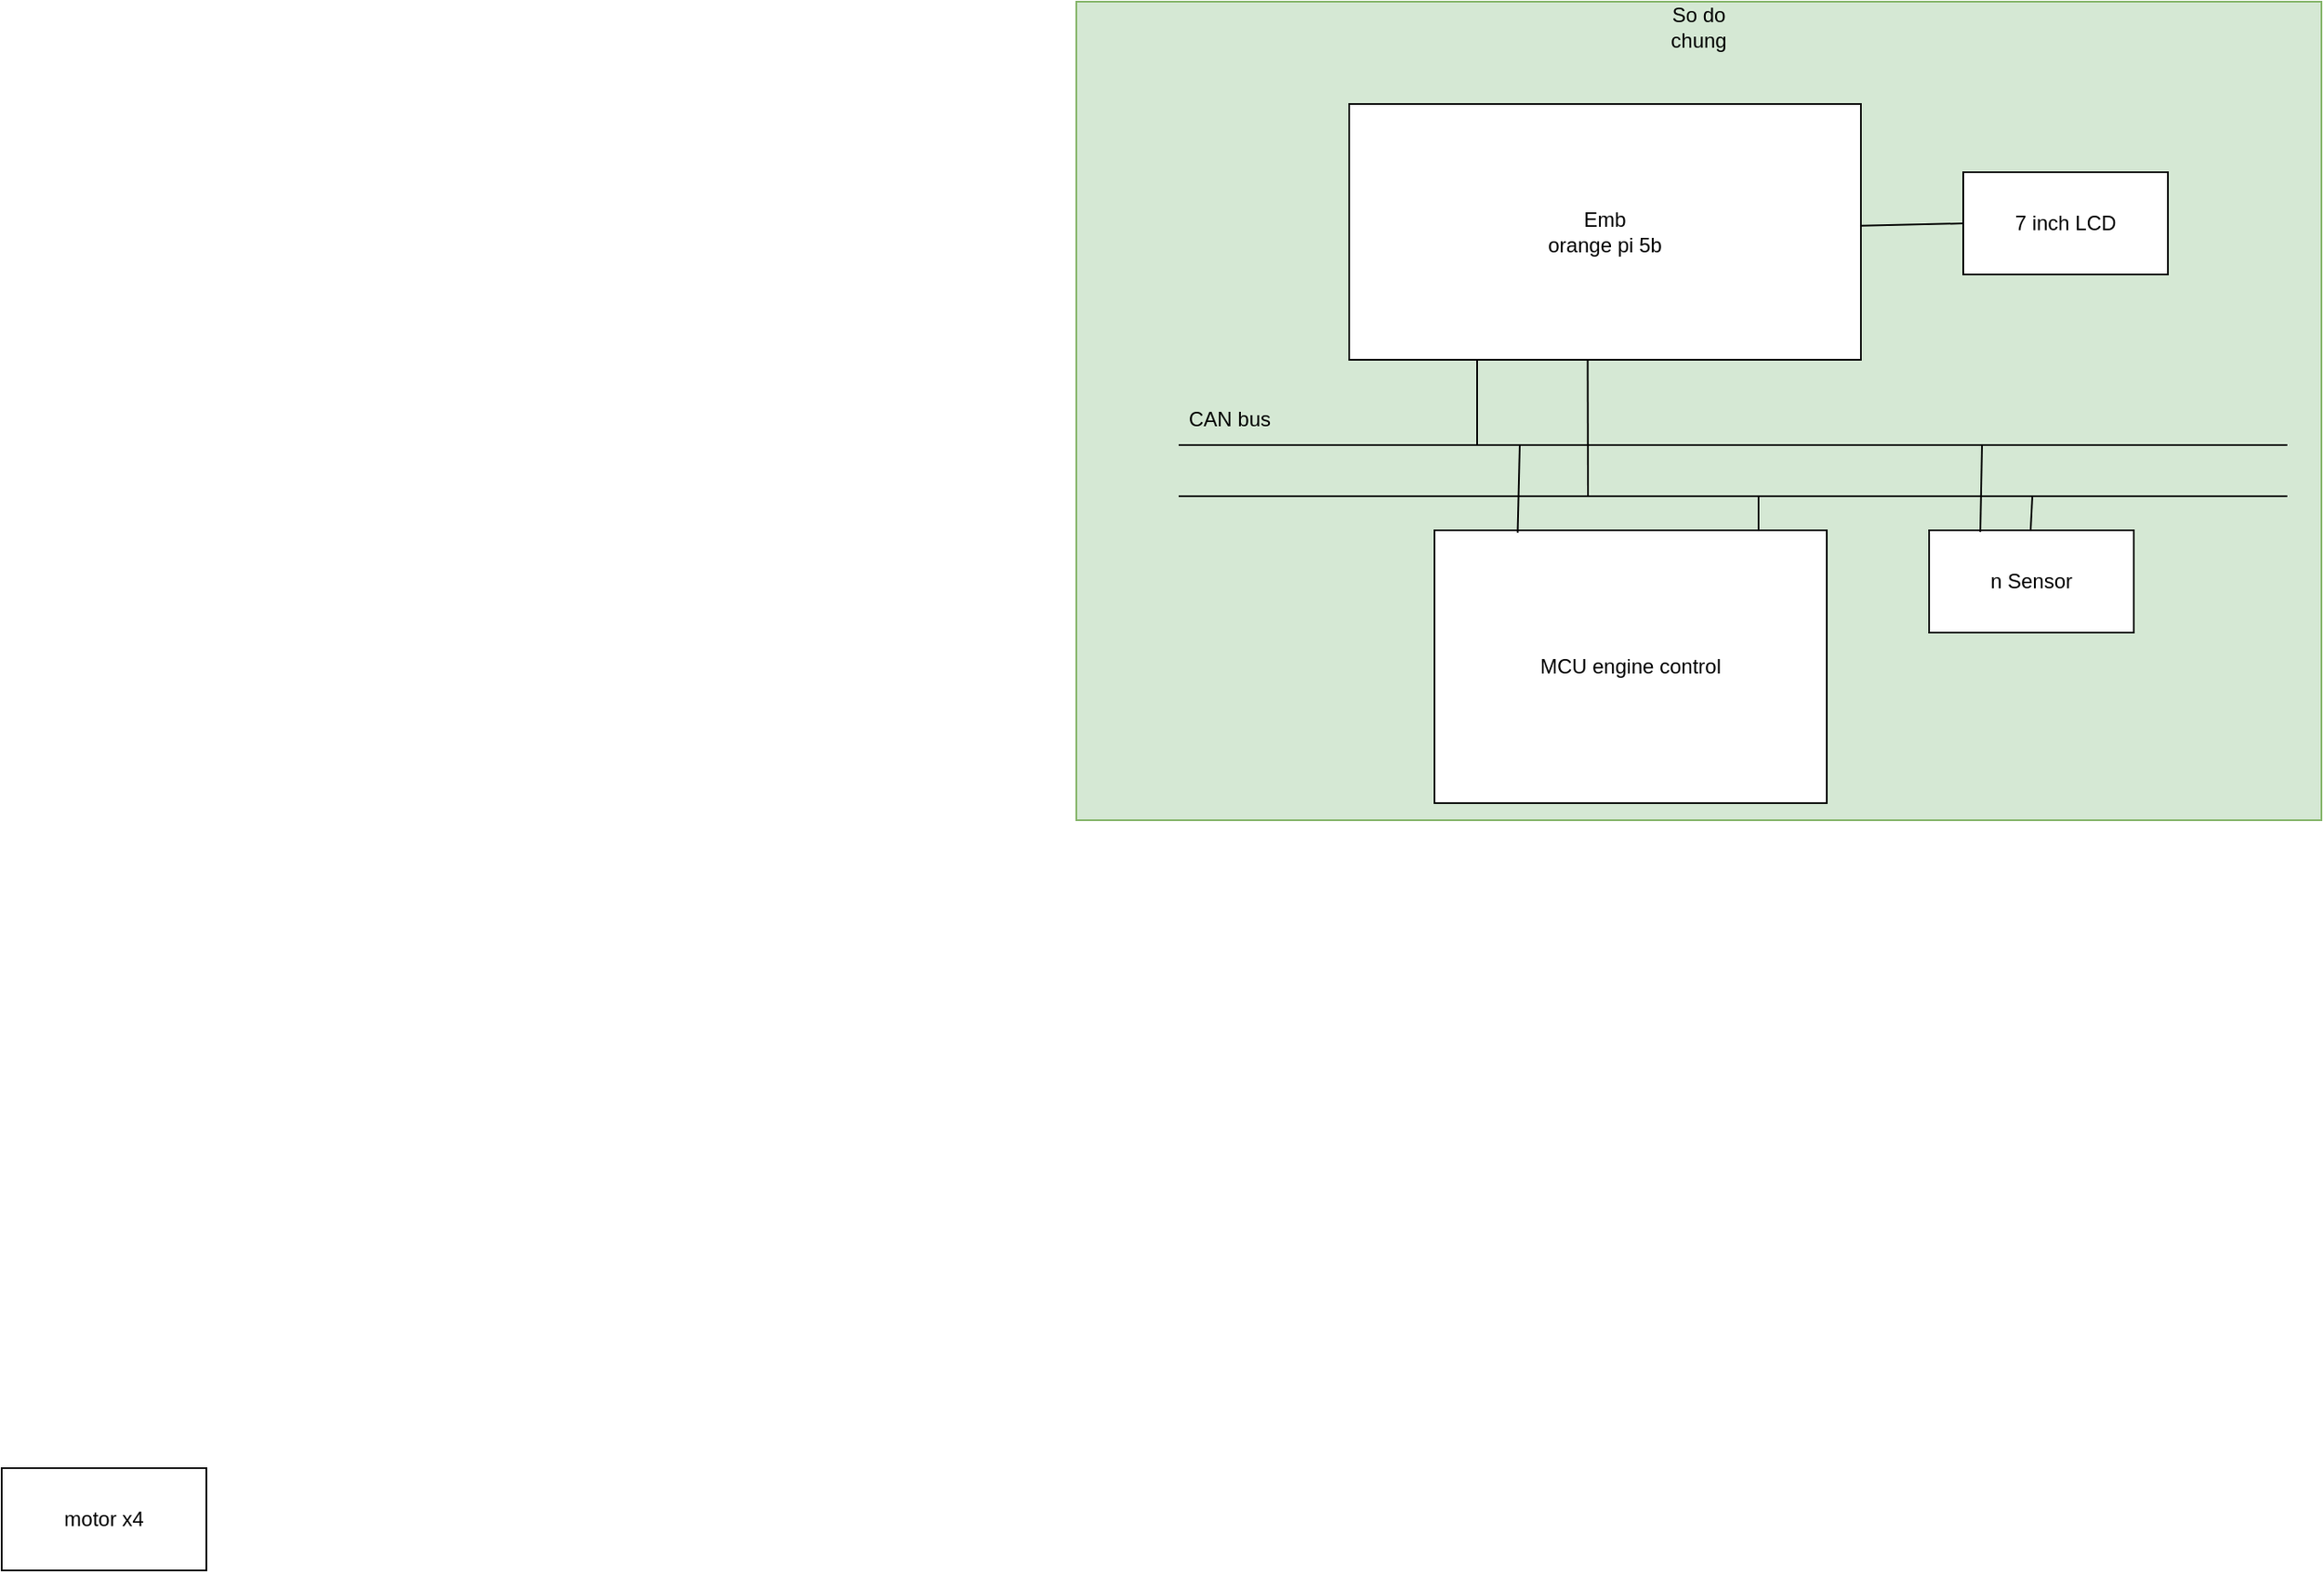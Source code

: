 <mxfile version="21.6.2" type="github">
  <diagram name="Page-1" id="S8d39ZV7wlIzWOerNx4K">
    <mxGraphModel dx="1629" dy="443" grid="1" gridSize="10" guides="1" tooltips="1" connect="1" arrows="1" fold="1" page="1" pageScale="1" pageWidth="850" pageHeight="1100" math="0" shadow="0">
      <root>
        <mxCell id="0" />
        <mxCell id="1" parent="0" />
        <mxCell id="8tTXxtBI7gLIZj_l1eTl-18" value="" style="rounded=0;whiteSpace=wrap;html=1;fillColor=#d5e8d4;strokeColor=#82b366;" vertex="1" parent="1">
          <mxGeometry x="-10" y="270" width="730" height="480" as="geometry" />
        </mxCell>
        <mxCell id="8tTXxtBI7gLIZj_l1eTl-1" value="Emb&lt;br&gt;orange pi 5b" style="rounded=0;whiteSpace=wrap;html=1;" vertex="1" parent="1">
          <mxGeometry x="150" y="330" width="300" height="150" as="geometry" />
        </mxCell>
        <mxCell id="8tTXxtBI7gLIZj_l1eTl-2" value="7 inch LCD" style="rounded=0;whiteSpace=wrap;html=1;" vertex="1" parent="1">
          <mxGeometry x="510" y="370" width="120" height="60" as="geometry" />
        </mxCell>
        <mxCell id="8tTXxtBI7gLIZj_l1eTl-3" value="n Sensor" style="rounded=0;whiteSpace=wrap;html=1;" vertex="1" parent="1">
          <mxGeometry x="490" y="580" width="120" height="60" as="geometry" />
        </mxCell>
        <mxCell id="8tTXxtBI7gLIZj_l1eTl-4" value="" style="endArrow=none;html=1;rounded=0;" edge="1" parent="1">
          <mxGeometry width="50" height="50" relative="1" as="geometry">
            <mxPoint x="50" y="530" as="sourcePoint" />
            <mxPoint x="700" y="530" as="targetPoint" />
          </mxGeometry>
        </mxCell>
        <mxCell id="8tTXxtBI7gLIZj_l1eTl-5" value="" style="endArrow=none;html=1;rounded=0;" edge="1" parent="1">
          <mxGeometry width="50" height="50" relative="1" as="geometry">
            <mxPoint x="50" y="560" as="sourcePoint" />
            <mxPoint x="700" y="560" as="targetPoint" />
          </mxGeometry>
        </mxCell>
        <mxCell id="8tTXxtBI7gLIZj_l1eTl-6" value="CAN bus" style="text;html=1;strokeColor=none;fillColor=none;align=center;verticalAlign=middle;whiteSpace=wrap;rounded=0;" vertex="1" parent="1">
          <mxGeometry x="50" y="500" width="60" height="30" as="geometry" />
        </mxCell>
        <mxCell id="8tTXxtBI7gLIZj_l1eTl-8" value="MCU&amp;nbsp;engine control" style="rounded=0;whiteSpace=wrap;html=1;" vertex="1" parent="1">
          <mxGeometry x="200" y="580" width="230" height="160" as="geometry" />
        </mxCell>
        <mxCell id="8tTXxtBI7gLIZj_l1eTl-9" value="" style="endArrow=none;html=1;rounded=0;exitX=0.212;exitY=0.009;exitDx=0;exitDy=0;exitPerimeter=0;" edge="1" parent="1" source="8tTXxtBI7gLIZj_l1eTl-8">
          <mxGeometry width="50" height="50" relative="1" as="geometry">
            <mxPoint x="200" y="580" as="sourcePoint" />
            <mxPoint x="250" y="530" as="targetPoint" />
          </mxGeometry>
        </mxCell>
        <mxCell id="8tTXxtBI7gLIZj_l1eTl-10" value="" style="endArrow=none;html=1;rounded=0;" edge="1" parent="1">
          <mxGeometry width="50" height="50" relative="1" as="geometry">
            <mxPoint x="390" y="580" as="sourcePoint" />
            <mxPoint x="390" y="560" as="targetPoint" />
          </mxGeometry>
        </mxCell>
        <mxCell id="8tTXxtBI7gLIZj_l1eTl-13" value="" style="endArrow=none;html=1;rounded=0;exitX=0.212;exitY=0.009;exitDx=0;exitDy=0;exitPerimeter=0;" edge="1" parent="1">
          <mxGeometry width="50" height="50" relative="1" as="geometry">
            <mxPoint x="520" y="581" as="sourcePoint" />
            <mxPoint x="521" y="530" as="targetPoint" />
          </mxGeometry>
        </mxCell>
        <mxCell id="8tTXxtBI7gLIZj_l1eTl-14" value="" style="endArrow=none;html=1;rounded=0;" edge="1" parent="1">
          <mxGeometry width="50" height="50" relative="1" as="geometry">
            <mxPoint x="549.5" y="580" as="sourcePoint" />
            <mxPoint x="550.5" y="560" as="targetPoint" />
          </mxGeometry>
        </mxCell>
        <mxCell id="8tTXxtBI7gLIZj_l1eTl-15" value="" style="endArrow=none;html=1;rounded=0;entryX=0.25;entryY=1;entryDx=0;entryDy=0;" edge="1" parent="1" target="8tTXxtBI7gLIZj_l1eTl-1">
          <mxGeometry width="50" height="50" relative="1" as="geometry">
            <mxPoint x="225" y="530" as="sourcePoint" />
            <mxPoint x="320" y="610" as="targetPoint" />
          </mxGeometry>
        </mxCell>
        <mxCell id="8tTXxtBI7gLIZj_l1eTl-16" value="" style="endArrow=none;html=1;rounded=0;entryX=0.466;entryY=1.002;entryDx=0;entryDy=0;entryPerimeter=0;" edge="1" parent="1" target="8tTXxtBI7gLIZj_l1eTl-1">
          <mxGeometry width="50" height="50" relative="1" as="geometry">
            <mxPoint x="290" y="560" as="sourcePoint" />
            <mxPoint x="235" y="490" as="targetPoint" />
          </mxGeometry>
        </mxCell>
        <mxCell id="8tTXxtBI7gLIZj_l1eTl-17" value="" style="endArrow=none;html=1;rounded=0;exitX=0;exitY=0.5;exitDx=0;exitDy=0;" edge="1" parent="1" source="8tTXxtBI7gLIZj_l1eTl-2" target="8tTXxtBI7gLIZj_l1eTl-1">
          <mxGeometry width="50" height="50" relative="1" as="geometry">
            <mxPoint x="230" y="380" as="sourcePoint" />
            <mxPoint x="280" y="330" as="targetPoint" />
          </mxGeometry>
        </mxCell>
        <mxCell id="8tTXxtBI7gLIZj_l1eTl-19" value="So do chung" style="text;html=1;strokeColor=none;fillColor=none;align=center;verticalAlign=middle;whiteSpace=wrap;rounded=0;" vertex="1" parent="1">
          <mxGeometry x="325" y="270" width="60" height="30" as="geometry" />
        </mxCell>
        <mxCell id="8tTXxtBI7gLIZj_l1eTl-20" value="motor x4" style="rounded=0;whiteSpace=wrap;html=1;" vertex="1" parent="1">
          <mxGeometry x="-640" y="1130" width="120" height="60" as="geometry" />
        </mxCell>
      </root>
    </mxGraphModel>
  </diagram>
</mxfile>
